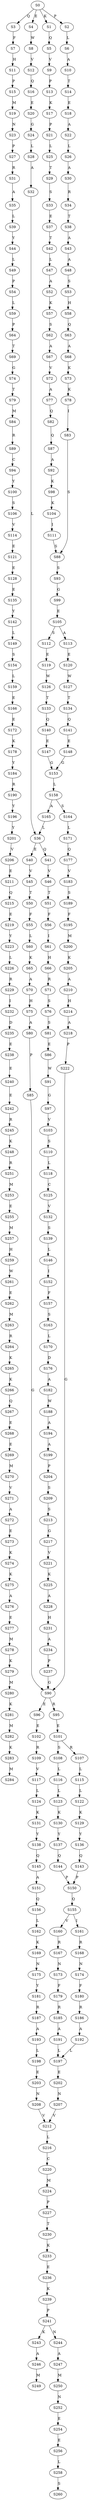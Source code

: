 strict digraph  {
	S0 -> S1 [ label = K ];
	S0 -> S2 [ label = P ];
	S0 -> S3 [ label = Q ];
	S0 -> S4 [ label = E ];
	S1 -> S5 [ label = Q ];
	S2 -> S6 [ label = L ];
	S3 -> S7 [ label = F ];
	S4 -> S8 [ label = W ];
	S5 -> S9 [ label = V ];
	S6 -> S10 [ label = A ];
	S7 -> S11 [ label = H ];
	S8 -> S12 [ label = V ];
	S9 -> S13 [ label = P ];
	S10 -> S14 [ label = T ];
	S11 -> S15 [ label = P ];
	S12 -> S16 [ label = Q ];
	S13 -> S17 [ label = K ];
	S14 -> S18 [ label = E ];
	S15 -> S19 [ label = M ];
	S16 -> S20 [ label = E ];
	S17 -> S21 [ label = P ];
	S18 -> S22 [ label = A ];
	S19 -> S23 [ label = N ];
	S20 -> S24 [ label = G ];
	S21 -> S25 [ label = L ];
	S22 -> S26 [ label = L ];
	S23 -> S27 [ label = P ];
	S24 -> S28 [ label = L ];
	S25 -> S29 [ label = T ];
	S26 -> S30 [ label = A ];
	S27 -> S31 [ label = R ];
	S28 -> S32 [ label = A ];
	S29 -> S33 [ label = S ];
	S30 -> S34 [ label = R ];
	S31 -> S35 [ label = A ];
	S32 -> S36 [ label = L ];
	S33 -> S37 [ label = E ];
	S34 -> S38 [ label = T ];
	S35 -> S39 [ label = L ];
	S36 -> S40 [ label = E ];
	S36 -> S41 [ label = Q ];
	S37 -> S42 [ label = T ];
	S38 -> S43 [ label = A ];
	S39 -> S44 [ label = Y ];
	S40 -> S45 [ label = V ];
	S41 -> S46 [ label = V ];
	S42 -> S47 [ label = L ];
	S43 -> S48 [ label = A ];
	S44 -> S49 [ label = L ];
	S45 -> S50 [ label = T ];
	S46 -> S51 [ label = T ];
	S47 -> S52 [ label = A ];
	S48 -> S53 [ label = S ];
	S49 -> S54 [ label = P ];
	S50 -> S55 [ label = F ];
	S51 -> S56 [ label = F ];
	S52 -> S57 [ label = K ];
	S53 -> S58 [ label = H ];
	S54 -> S59 [ label = L ];
	S55 -> S60 [ label = L ];
	S56 -> S61 [ label = I ];
	S57 -> S62 [ label = S ];
	S58 -> S63 [ label = Q ];
	S59 -> S64 [ label = P ];
	S60 -> S65 [ label = K ];
	S61 -> S66 [ label = H ];
	S62 -> S67 [ label = A ];
	S63 -> S68 [ label = A ];
	S64 -> S69 [ label = T ];
	S65 -> S70 [ label = A ];
	S66 -> S71 [ label = R ];
	S67 -> S72 [ label = V ];
	S68 -> S73 [ label = K ];
	S69 -> S74 [ label = G ];
	S70 -> S75 [ label = H ];
	S71 -> S76 [ label = S ];
	S72 -> S77 [ label = A ];
	S73 -> S78 [ label = K ];
	S74 -> S79 [ label = T ];
	S75 -> S80 [ label = A ];
	S76 -> S81 [ label = S ];
	S77 -> S82 [ label = Q ];
	S78 -> S83 [ label = I ];
	S79 -> S84 [ label = M ];
	S80 -> S85 [ label = P ];
	S81 -> S86 [ label = E ];
	S82 -> S87 [ label = Q ];
	S83 -> S88 [ label = S ];
	S84 -> S89 [ label = R ];
	S85 -> S90 [ label = G ];
	S86 -> S91 [ label = W ];
	S87 -> S92 [ label = A ];
	S88 -> S93 [ label = S ];
	S89 -> S94 [ label = C ];
	S90 -> S95 [ label = R ];
	S90 -> S96 [ label = E ];
	S91 -> S97 [ label = G ];
	S92 -> S98 [ label = K ];
	S93 -> S99 [ label = G ];
	S94 -> S100 [ label = Y ];
	S95 -> S101 [ label = E ];
	S96 -> S102 [ label = E ];
	S97 -> S103 [ label = V ];
	S98 -> S104 [ label = K ];
	S99 -> S105 [ label = E ];
	S100 -> S106 [ label = S ];
	S101 -> S107 [ label = R ];
	S101 -> S108 [ label = S ];
	S102 -> S109 [ label = R ];
	S103 -> S110 [ label = S ];
	S104 -> S111 [ label = I ];
	S105 -> S112 [ label = S ];
	S105 -> S113 [ label = A ];
	S106 -> S114 [ label = V ];
	S107 -> S115 [ label = L ];
	S108 -> S116 [ label = L ];
	S109 -> S117 [ label = V ];
	S110 -> S118 [ label = L ];
	S111 -> S88 [ label = S ];
	S112 -> S119 [ label = E ];
	S113 -> S120 [ label = E ];
	S114 -> S121 [ label = E ];
	S115 -> S122 [ label = L ];
	S116 -> S123 [ label = L ];
	S117 -> S124 [ label = L ];
	S118 -> S125 [ label = C ];
	S119 -> S126 [ label = W ];
	S120 -> S127 [ label = W ];
	S121 -> S128 [ label = E ];
	S122 -> S129 [ label = K ];
	S123 -> S130 [ label = K ];
	S124 -> S131 [ label = K ];
	S125 -> S132 [ label = V ];
	S126 -> S133 [ label = T ];
	S127 -> S134 [ label = T ];
	S128 -> S135 [ label = E ];
	S129 -> S136 [ label = Y ];
	S130 -> S137 [ label = Y ];
	S131 -> S138 [ label = Y ];
	S132 -> S139 [ label = S ];
	S133 -> S140 [ label = Q ];
	S134 -> S141 [ label = Q ];
	S135 -> S142 [ label = Y ];
	S136 -> S143 [ label = Q ];
	S137 -> S144 [ label = Q ];
	S138 -> S145 [ label = Q ];
	S139 -> S146 [ label = L ];
	S140 -> S147 [ label = E ];
	S141 -> S148 [ label = E ];
	S142 -> S149 [ label = L ];
	S143 -> S150 [ label = P ];
	S144 -> S150 [ label = P ];
	S145 -> S151 [ label = A ];
	S146 -> S152 [ label = I ];
	S147 -> S153 [ label = G ];
	S148 -> S153 [ label = G ];
	S149 -> S154 [ label = S ];
	S150 -> S155 [ label = Q ];
	S151 -> S156 [ label = Q ];
	S152 -> S157 [ label = F ];
	S153 -> S158 [ label = L ];
	S154 -> S159 [ label = L ];
	S155 -> S160 [ label = V ];
	S155 -> S161 [ label = I ];
	S156 -> S162 [ label = L ];
	S157 -> S163 [ label = S ];
	S158 -> S164 [ label = S ];
	S158 -> S165 [ label = A ];
	S159 -> S166 [ label = E ];
	S160 -> S167 [ label = R ];
	S161 -> S168 [ label = R ];
	S162 -> S169 [ label = K ];
	S163 -> S170 [ label = L ];
	S164 -> S171 [ label = L ];
	S165 -> S36 [ label = L ];
	S166 -> S172 [ label = E ];
	S167 -> S173 [ label = N ];
	S168 -> S174 [ label = N ];
	S169 -> S175 [ label = N ];
	S170 -> S176 [ label = D ];
	S171 -> S177 [ label = Q ];
	S172 -> S178 [ label = K ];
	S173 -> S179 [ label = F ];
	S174 -> S180 [ label = F ];
	S175 -> S181 [ label = Y ];
	S176 -> S182 [ label = A ];
	S177 -> S183 [ label = V ];
	S178 -> S184 [ label = Y ];
	S179 -> S185 [ label = R ];
	S180 -> S186 [ label = R ];
	S181 -> S187 [ label = R ];
	S182 -> S188 [ label = W ];
	S183 -> S189 [ label = S ];
	S184 -> S190 [ label = R ];
	S185 -> S191 [ label = A ];
	S186 -> S192 [ label = A ];
	S187 -> S193 [ label = A ];
	S188 -> S194 [ label = A ];
	S189 -> S195 [ label = F ];
	S190 -> S196 [ label = Y ];
	S191 -> S197 [ label = L ];
	S192 -> S197 [ label = L ];
	S193 -> S198 [ label = L ];
	S194 -> S199 [ label = A ];
	S195 -> S200 [ label = M ];
	S196 -> S201 [ label = Y ];
	S197 -> S202 [ label = E ];
	S198 -> S203 [ label = E ];
	S199 -> S204 [ label = P ];
	S200 -> S205 [ label = K ];
	S201 -> S206 [ label = V ];
	S202 -> S207 [ label = N ];
	S203 -> S208 [ label = N ];
	S204 -> S209 [ label = S ];
	S205 -> S210 [ label = A ];
	S206 -> S211 [ label = E ];
	S207 -> S212 [ label = V ];
	S208 -> S212 [ label = V ];
	S209 -> S213 [ label = S ];
	S210 -> S214 [ label = H ];
	S211 -> S215 [ label = Q ];
	S212 -> S216 [ label = L ];
	S213 -> S217 [ label = G ];
	S214 -> S218 [ label = A ];
	S215 -> S219 [ label = E ];
	S216 -> S220 [ label = C ];
	S217 -> S221 [ label = V ];
	S218 -> S222 [ label = P ];
	S219 -> S223 [ label = Y ];
	S220 -> S224 [ label = M ];
	S221 -> S225 [ label = K ];
	S222 -> S90 [ label = G ];
	S223 -> S226 [ label = L ];
	S224 -> S227 [ label = P ];
	S225 -> S228 [ label = A ];
	S226 -> S229 [ label = R ];
	S227 -> S230 [ label = T ];
	S228 -> S231 [ label = H ];
	S229 -> S232 [ label = I ];
	S230 -> S233 [ label = K ];
	S231 -> S234 [ label = A ];
	S232 -> S235 [ label = D ];
	S233 -> S236 [ label = E ];
	S234 -> S237 [ label = P ];
	S235 -> S238 [ label = E ];
	S236 -> S239 [ label = K ];
	S237 -> S90 [ label = G ];
	S238 -> S240 [ label = E ];
	S239 -> S241 [ label = P ];
	S240 -> S242 [ label = E ];
	S241 -> S243 [ label = K ];
	S241 -> S244 [ label = N ];
	S242 -> S245 [ label = R ];
	S243 -> S246 [ label = A ];
	S244 -> S247 [ label = A ];
	S245 -> S248 [ label = K ];
	S246 -> S249 [ label = M ];
	S247 -> S250 [ label = M ];
	S248 -> S251 [ label = R ];
	S250 -> S252 [ label = N ];
	S251 -> S253 [ label = M ];
	S252 -> S254 [ label = E ];
	S253 -> S255 [ label = E ];
	S254 -> S256 [ label = E ];
	S255 -> S257 [ label = M ];
	S256 -> S258 [ label = L ];
	S257 -> S259 [ label = H ];
	S258 -> S260 [ label = S ];
	S259 -> S261 [ label = W ];
	S261 -> S262 [ label = E ];
	S262 -> S263 [ label = M ];
	S263 -> S264 [ label = R ];
	S264 -> S265 [ label = K ];
	S265 -> S266 [ label = K ];
	S266 -> S267 [ label = Q ];
	S267 -> S268 [ label = E ];
	S268 -> S269 [ label = E ];
	S269 -> S270 [ label = M ];
	S270 -> S271 [ label = V ];
	S271 -> S272 [ label = A ];
	S272 -> S273 [ label = E ];
	S273 -> S274 [ label = K ];
	S274 -> S275 [ label = K ];
	S275 -> S276 [ label = A ];
	S276 -> S277 [ label = E ];
	S277 -> S278 [ label = M ];
	S278 -> S279 [ label = K ];
	S279 -> S280 [ label = M ];
	S280 -> S281 [ label = K ];
	S281 -> S282 [ label = M ];
	S282 -> S283 [ label = K ];
	S283 -> S284 [ label = M ];
}
